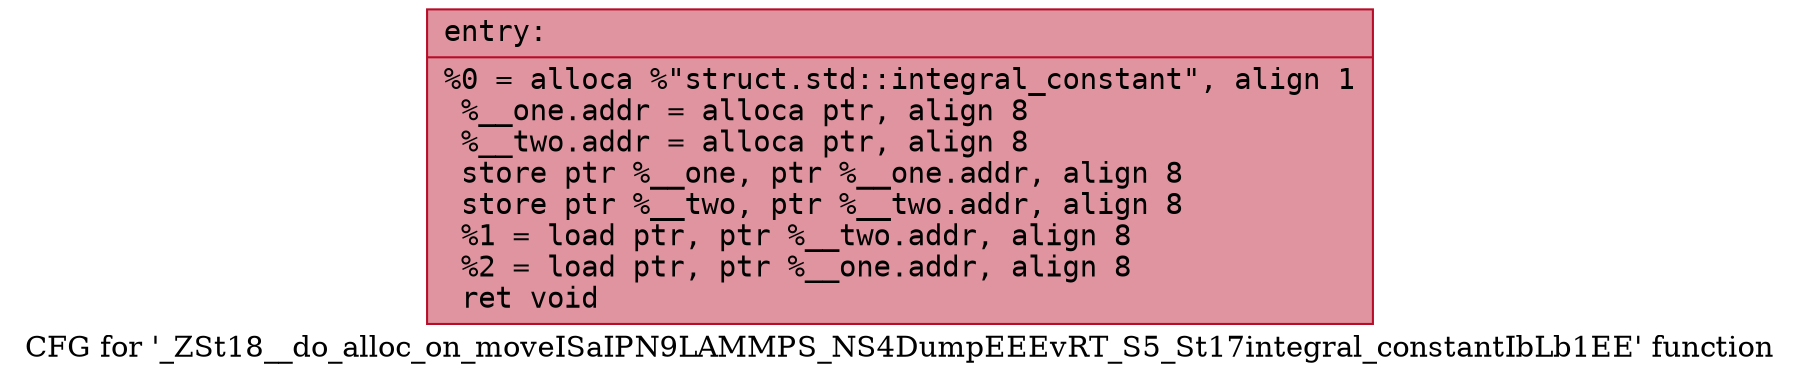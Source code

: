 digraph "CFG for '_ZSt18__do_alloc_on_moveISaIPN9LAMMPS_NS4DumpEEEvRT_S5_St17integral_constantIbLb1EE' function" {
	label="CFG for '_ZSt18__do_alloc_on_moveISaIPN9LAMMPS_NS4DumpEEEvRT_S5_St17integral_constantIbLb1EE' function";

	Node0x559d9a305910 [shape=record,color="#b70d28ff", style=filled, fillcolor="#b70d2870" fontname="Courier",label="{entry:\l|  %0 = alloca %\"struct.std::integral_constant\", align 1\l  %__one.addr = alloca ptr, align 8\l  %__two.addr = alloca ptr, align 8\l  store ptr %__one, ptr %__one.addr, align 8\l  store ptr %__two, ptr %__two.addr, align 8\l  %1 = load ptr, ptr %__two.addr, align 8\l  %2 = load ptr, ptr %__one.addr, align 8\l  ret void\l}"];
}
